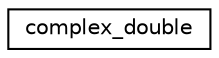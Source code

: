digraph "Graphical Class Hierarchy"
{
 // LATEX_PDF_SIZE
  edge [fontname="Helvetica",fontsize="10",labelfontname="Helvetica",labelfontsize="10"];
  node [fontname="Helvetica",fontsize="10",shape=record];
  rankdir="LR";
  Node0 [label="complex_double",height=0.2,width=0.4,color="black", fillcolor="white", style="filled",URL="$structcomplex__double.html",tooltip="Defines 128-bit complex structure; both real part and image part have 64 bit width."];
}
